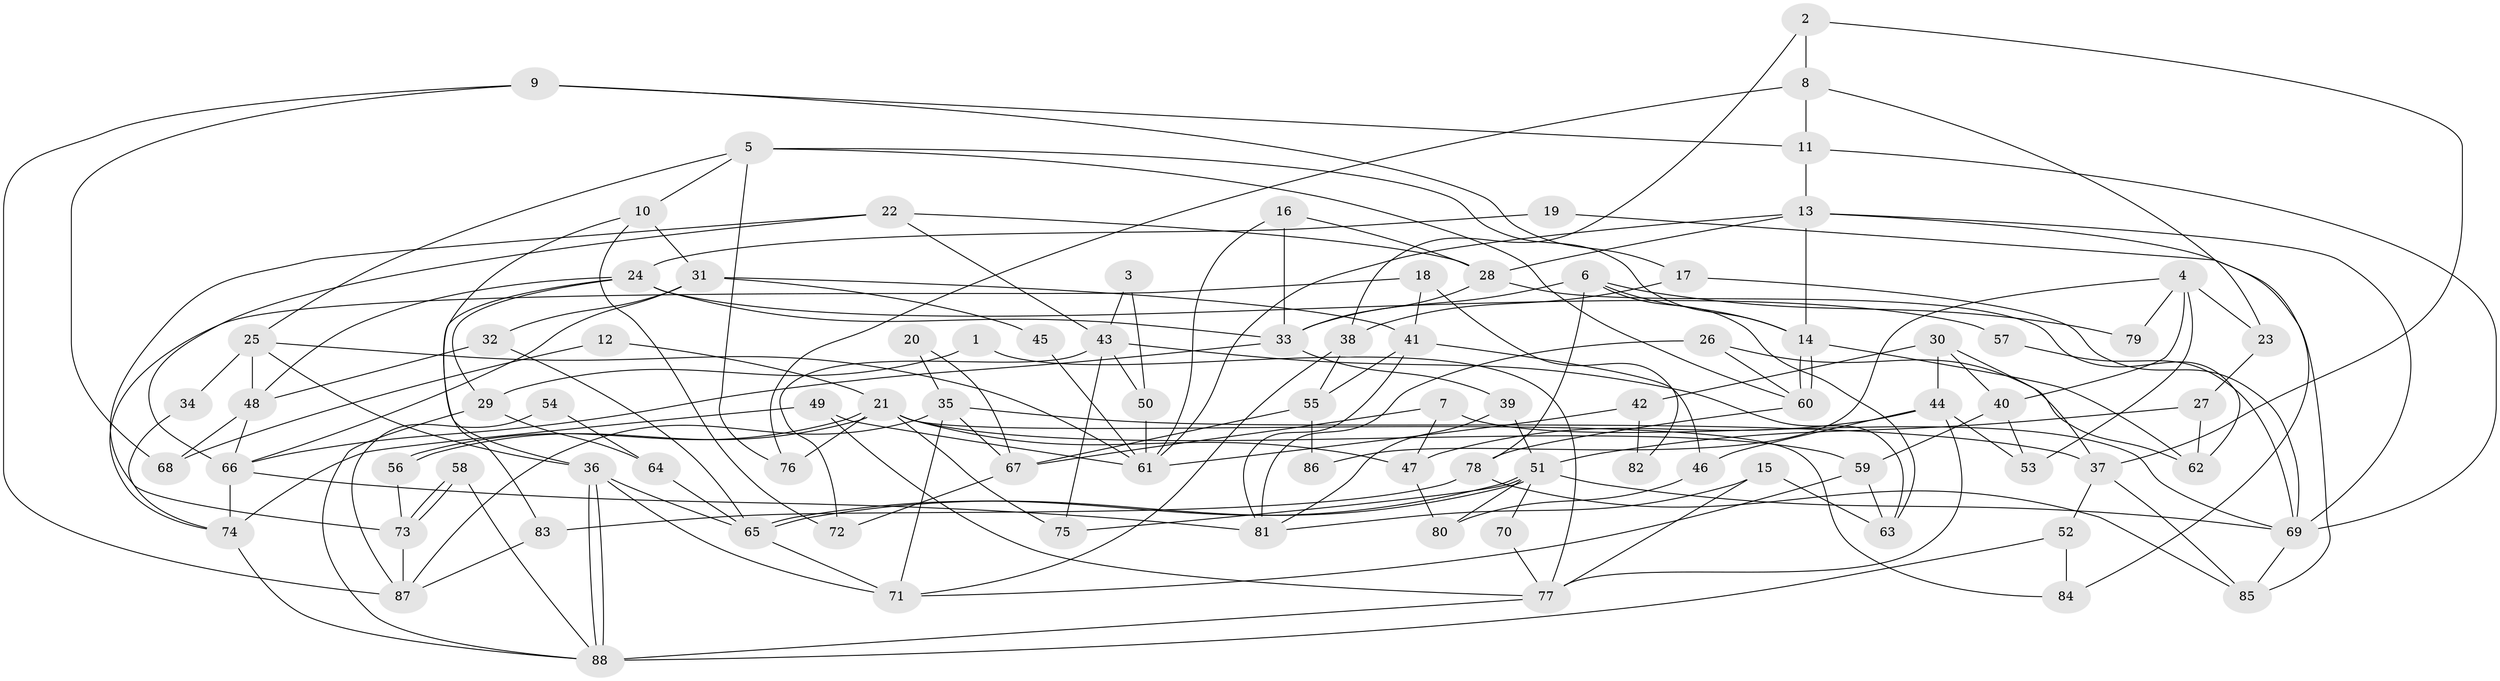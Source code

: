 // Generated by graph-tools (version 1.1) at 2025/02/03/09/25 03:02:09]
// undirected, 88 vertices, 176 edges
graph export_dot {
graph [start="1"]
  node [color=gray90,style=filled];
  1;
  2;
  3;
  4;
  5;
  6;
  7;
  8;
  9;
  10;
  11;
  12;
  13;
  14;
  15;
  16;
  17;
  18;
  19;
  20;
  21;
  22;
  23;
  24;
  25;
  26;
  27;
  28;
  29;
  30;
  31;
  32;
  33;
  34;
  35;
  36;
  37;
  38;
  39;
  40;
  41;
  42;
  43;
  44;
  45;
  46;
  47;
  48;
  49;
  50;
  51;
  52;
  53;
  54;
  55;
  56;
  57;
  58;
  59;
  60;
  61;
  62;
  63;
  64;
  65;
  66;
  67;
  68;
  69;
  70;
  71;
  72;
  73;
  74;
  75;
  76;
  77;
  78;
  79;
  80;
  81;
  82;
  83;
  84;
  85;
  86;
  87;
  88;
  1 -- 29;
  1 -- 77;
  2 -- 8;
  2 -- 37;
  2 -- 38;
  3 -- 50;
  3 -- 43;
  4 -- 23;
  4 -- 40;
  4 -- 53;
  4 -- 79;
  4 -- 86;
  5 -- 14;
  5 -- 10;
  5 -- 25;
  5 -- 60;
  5 -- 76;
  6 -- 63;
  6 -- 14;
  6 -- 33;
  6 -- 78;
  6 -- 79;
  7 -- 69;
  7 -- 67;
  7 -- 47;
  8 -- 76;
  8 -- 11;
  8 -- 23;
  9 -- 17;
  9 -- 87;
  9 -- 11;
  9 -- 68;
  10 -- 36;
  10 -- 31;
  10 -- 72;
  11 -- 13;
  11 -- 69;
  12 -- 68;
  12 -- 21;
  13 -- 69;
  13 -- 28;
  13 -- 14;
  13 -- 61;
  13 -- 84;
  14 -- 60;
  14 -- 60;
  14 -- 62;
  15 -- 81;
  15 -- 63;
  15 -- 77;
  16 -- 28;
  16 -- 33;
  16 -- 61;
  17 -- 38;
  17 -- 69;
  18 -- 74;
  18 -- 41;
  18 -- 82;
  19 -- 85;
  19 -- 24;
  20 -- 67;
  20 -- 35;
  21 -- 47;
  21 -- 56;
  21 -- 56;
  21 -- 59;
  21 -- 75;
  21 -- 76;
  21 -- 84;
  22 -- 73;
  22 -- 66;
  22 -- 28;
  22 -- 43;
  23 -- 27;
  24 -- 33;
  24 -- 48;
  24 -- 29;
  24 -- 57;
  24 -- 83;
  25 -- 61;
  25 -- 34;
  25 -- 36;
  25 -- 48;
  26 -- 62;
  26 -- 60;
  26 -- 81;
  27 -- 62;
  27 -- 51;
  28 -- 33;
  28 -- 62;
  29 -- 88;
  29 -- 64;
  30 -- 37;
  30 -- 40;
  30 -- 42;
  30 -- 44;
  31 -- 66;
  31 -- 41;
  31 -- 32;
  31 -- 45;
  32 -- 65;
  32 -- 48;
  33 -- 39;
  33 -- 66;
  34 -- 74;
  35 -- 37;
  35 -- 71;
  35 -- 67;
  35 -- 87;
  36 -- 88;
  36 -- 88;
  36 -- 65;
  36 -- 71;
  37 -- 85;
  37 -- 52;
  38 -- 71;
  38 -- 55;
  39 -- 81;
  39 -- 51;
  40 -- 59;
  40 -- 53;
  41 -- 81;
  41 -- 55;
  41 -- 46;
  42 -- 61;
  42 -- 82;
  43 -- 75;
  43 -- 50;
  43 -- 63;
  43 -- 72;
  44 -- 77;
  44 -- 46;
  44 -- 47;
  44 -- 53;
  45 -- 61;
  46 -- 80;
  47 -- 80;
  48 -- 66;
  48 -- 68;
  49 -- 74;
  49 -- 61;
  49 -- 77;
  50 -- 61;
  51 -- 65;
  51 -- 65;
  51 -- 80;
  51 -- 69;
  51 -- 70;
  51 -- 75;
  52 -- 84;
  52 -- 88;
  54 -- 87;
  54 -- 64;
  55 -- 67;
  55 -- 86;
  56 -- 73;
  57 -- 69;
  58 -- 73;
  58 -- 73;
  58 -- 88;
  59 -- 71;
  59 -- 63;
  60 -- 78;
  64 -- 65;
  65 -- 71;
  66 -- 74;
  66 -- 81;
  67 -- 72;
  69 -- 85;
  70 -- 77;
  73 -- 87;
  74 -- 88;
  77 -- 88;
  78 -- 83;
  78 -- 85;
  83 -- 87;
}
